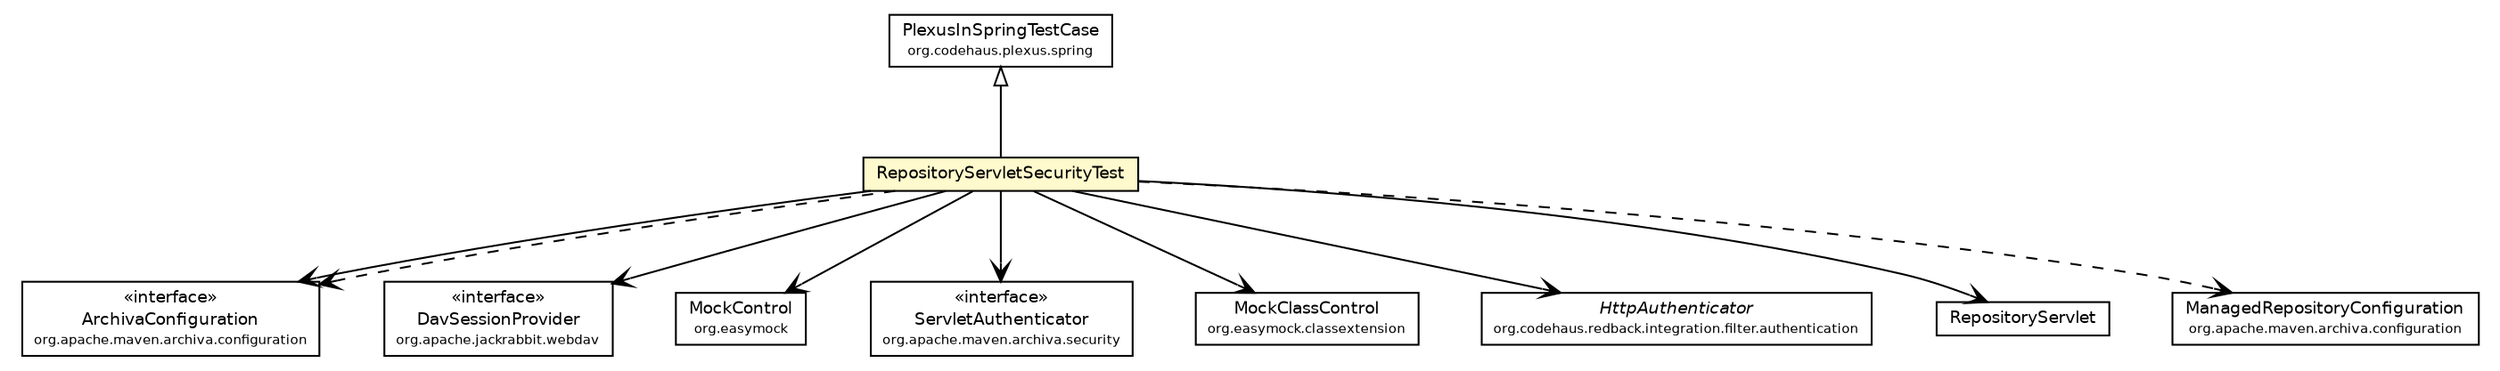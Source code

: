 #!/usr/local/bin/dot
#
# Class diagram 
# Generated by UmlGraph version 4.6 (http://www.spinellis.gr/sw/umlgraph)
#

digraph G {
	edge [fontname="Helvetica",fontsize=10,labelfontname="Helvetica",labelfontsize=10];
	node [fontname="Helvetica",fontsize=10,shape=plaintext];
	// org.apache.maven.archiva.webdav.RepositoryServletSecurityTest
	c47671 [label=<<table border="0" cellborder="1" cellspacing="0" cellpadding="2" port="p" bgcolor="lemonChiffon" href="./RepositoryServletSecurityTest.html">
		<tr><td><table border="0" cellspacing="0" cellpadding="1">
			<tr><td> RepositoryServletSecurityTest </td></tr>
		</table></td></tr>
		</table>>, fontname="Helvetica", fontcolor="black", fontsize=9.0];
	//org.apache.maven.archiva.webdav.RepositoryServletSecurityTest extends org.codehaus.plexus.spring.PlexusInSpringTestCase
	c47706:p -> c47671:p [dir=back,arrowtail=empty];
	// org.apache.maven.archiva.webdav.RepositoryServletSecurityTest NAVASSOC org.apache.maven.archiva.configuration.ArchivaConfiguration
	c47671:p -> c47707:p [taillabel="", label="", headlabel="", fontname="Helvetica", fontcolor="black", fontsize=10.0, color="black", arrowhead=open];
	// org.apache.maven.archiva.webdav.RepositoryServletSecurityTest NAVASSOC org.apache.jackrabbit.webdav.DavSessionProvider
	c47671:p -> c47708:p [taillabel="", label="", headlabel="", fontname="Helvetica", fontcolor="black", fontsize=10.0, color="black", arrowhead=open];
	// org.apache.maven.archiva.webdav.RepositoryServletSecurityTest NAVASSOC org.easymock.MockControl
	c47671:p -> c47709:p [taillabel="", label="", headlabel="", fontname="Helvetica", fontcolor="black", fontsize=10.0, color="black", arrowhead=open];
	// org.apache.maven.archiva.webdav.RepositoryServletSecurityTest NAVASSOC org.apache.maven.archiva.security.ServletAuthenticator
	c47671:p -> c47710:p [taillabel="", label="", headlabel="", fontname="Helvetica", fontcolor="black", fontsize=10.0, color="black", arrowhead=open];
	// org.apache.maven.archiva.webdav.RepositoryServletSecurityTest NAVASSOC org.easymock.classextension.MockClassControl
	c47671:p -> c47712:p [taillabel="", label="", headlabel="", fontname="Helvetica", fontcolor="black", fontsize=10.0, color="black", arrowhead=open];
	// org.apache.maven.archiva.webdav.RepositoryServletSecurityTest NAVASSOC org.codehaus.redback.integration.filter.authentication.HttpAuthenticator
	c47671:p -> c47715:p [taillabel="", label="", headlabel="", fontname="Helvetica", fontcolor="black", fontsize=10.0, color="black", arrowhead=open];
	// org.apache.maven.archiva.webdav.RepositoryServletSecurityTest NAVASSOC org.apache.maven.archiva.webdav.RepositoryServlet
	c47671:p -> c47716:p [taillabel="", label="", headlabel="", fontname="Helvetica", fontcolor="black", fontsize=10.0, color="black", arrowhead=open];
	// org.apache.maven.archiva.webdav.RepositoryServletSecurityTest DEPEND org.apache.maven.archiva.configuration.ManagedRepositoryConfiguration
	c47671:p -> c47717:p [taillabel="", label="", headlabel="", fontname="Helvetica", fontcolor="black", fontsize=10.0, color="black", arrowhead=open, style=dashed];
	// org.apache.maven.archiva.webdav.RepositoryServletSecurityTest DEPEND org.apache.maven.archiva.configuration.ArchivaConfiguration
	c47671:p -> c47707:p [taillabel="", label="", headlabel="", fontname="Helvetica", fontcolor="black", fontsize=10.0, color="black", arrowhead=open, style=dashed];
	// org.apache.maven.archiva.security.ServletAuthenticator
	c47710 [label=<<table border="0" cellborder="1" cellspacing="0" cellpadding="2" port="p" href="http://java.sun.com/j2se/1.4.2/docs/api/org/apache/maven/archiva/security/ServletAuthenticator.html">
		<tr><td><table border="0" cellspacing="0" cellpadding="1">
			<tr><td> &laquo;interface&raquo; </td></tr>
			<tr><td> ServletAuthenticator </td></tr>
			<tr><td><font point-size="7.0"> org.apache.maven.archiva.security </font></td></tr>
		</table></td></tr>
		</table>>, fontname="Helvetica", fontcolor="black", fontsize=9.0];
	// org.apache.maven.archiva.configuration.ManagedRepositoryConfiguration
	c47717 [label=<<table border="0" cellborder="1" cellspacing="0" cellpadding="2" port="p" href="http://java.sun.com/j2se/1.4.2/docs/api/org/apache/maven/archiva/configuration/ManagedRepositoryConfiguration.html">
		<tr><td><table border="0" cellspacing="0" cellpadding="1">
			<tr><td> ManagedRepositoryConfiguration </td></tr>
			<tr><td><font point-size="7.0"> org.apache.maven.archiva.configuration </font></td></tr>
		</table></td></tr>
		</table>>, fontname="Helvetica", fontcolor="black", fontsize=9.0];
	// org.apache.maven.archiva.webdav.RepositoryServlet
	c47716 [label=<<table border="0" cellborder="1" cellspacing="0" cellpadding="2" port="p" href="http://java.sun.com/j2se/1.4.2/docs/api/org/apache/maven/archiva/webdav/RepositoryServlet.html">
		<tr><td><table border="0" cellspacing="0" cellpadding="1">
			<tr><td> RepositoryServlet </td></tr>
		</table></td></tr>
		</table>>, fontname="Helvetica", fontcolor="black", fontsize=9.0];
	// org.easymock.MockControl
	c47709 [label=<<table border="0" cellborder="1" cellspacing="0" cellpadding="2" port="p" href="http://java.sun.com/j2se/1.4.2/docs/api/org/easymock/MockControl.html">
		<tr><td><table border="0" cellspacing="0" cellpadding="1">
			<tr><td> MockControl </td></tr>
			<tr><td><font point-size="7.0"> org.easymock </font></td></tr>
		</table></td></tr>
		</table>>, fontname="Helvetica", fontcolor="black", fontsize=9.0];
	// org.apache.maven.archiva.configuration.ArchivaConfiguration
	c47707 [label=<<table border="0" cellborder="1" cellspacing="0" cellpadding="2" port="p" href="http://java.sun.com/j2se/1.4.2/docs/api/org/apache/maven/archiva/configuration/ArchivaConfiguration.html">
		<tr><td><table border="0" cellspacing="0" cellpadding="1">
			<tr><td> &laquo;interface&raquo; </td></tr>
			<tr><td> ArchivaConfiguration </td></tr>
			<tr><td><font point-size="7.0"> org.apache.maven.archiva.configuration </font></td></tr>
		</table></td></tr>
		</table>>, fontname="Helvetica", fontcolor="black", fontsize=9.0];
	// org.easymock.classextension.MockClassControl
	c47712 [label=<<table border="0" cellborder="1" cellspacing="0" cellpadding="2" port="p" href="http://java.sun.com/j2se/1.4.2/docs/api/org/easymock/classextension/MockClassControl.html">
		<tr><td><table border="0" cellspacing="0" cellpadding="1">
			<tr><td> MockClassControl </td></tr>
			<tr><td><font point-size="7.0"> org.easymock.classextension </font></td></tr>
		</table></td></tr>
		</table>>, fontname="Helvetica", fontcolor="black", fontsize=9.0];
	// org.codehaus.redback.integration.filter.authentication.HttpAuthenticator
	c47715 [label=<<table border="0" cellborder="1" cellspacing="0" cellpadding="2" port="p" href="http://java.sun.com/j2se/1.4.2/docs/api/org/codehaus/redback/integration/filter/authentication/HttpAuthenticator.html">
		<tr><td><table border="0" cellspacing="0" cellpadding="1">
			<tr><td><font face="Helvetica-Oblique"> HttpAuthenticator </font></td></tr>
			<tr><td><font point-size="7.0"> org.codehaus.redback.integration.filter.authentication </font></td></tr>
		</table></td></tr>
		</table>>, fontname="Helvetica", fontcolor="black", fontsize=9.0];
	// org.apache.jackrabbit.webdav.DavSessionProvider
	c47708 [label=<<table border="0" cellborder="1" cellspacing="0" cellpadding="2" port="p" href="http://java.sun.com/j2se/1.4.2/docs/api/org/apache/jackrabbit/webdav/DavSessionProvider.html">
		<tr><td><table border="0" cellspacing="0" cellpadding="1">
			<tr><td> &laquo;interface&raquo; </td></tr>
			<tr><td> DavSessionProvider </td></tr>
			<tr><td><font point-size="7.0"> org.apache.jackrabbit.webdav </font></td></tr>
		</table></td></tr>
		</table>>, fontname="Helvetica", fontcolor="black", fontsize=9.0];
	// org.codehaus.plexus.spring.PlexusInSpringTestCase
	c47706 [label=<<table border="0" cellborder="1" cellspacing="0" cellpadding="2" port="p" href="http://java.sun.com/j2se/1.4.2/docs/api/org/codehaus/plexus/spring/PlexusInSpringTestCase.html">
		<tr><td><table border="0" cellspacing="0" cellpadding="1">
			<tr><td> PlexusInSpringTestCase </td></tr>
			<tr><td><font point-size="7.0"> org.codehaus.plexus.spring </font></td></tr>
		</table></td></tr>
		</table>>, fontname="Helvetica", fontcolor="black", fontsize=9.0];
}

